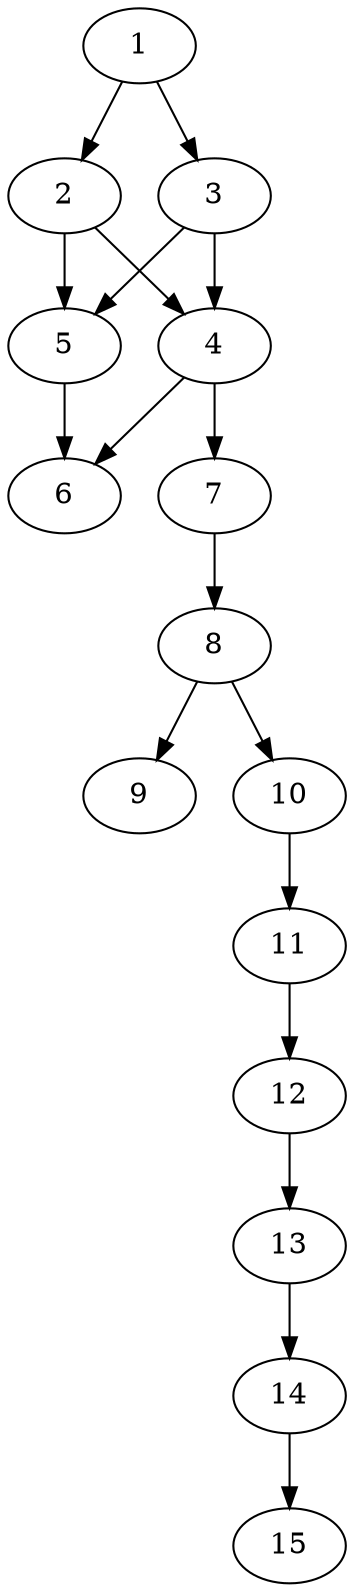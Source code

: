 // DAG automatically generated by daggen at Thu Oct  3 13:59:26 2019
// ./daggen --dot -n 15 --ccr 0.5 --fat 0.3 --regular 0.9 --density 0.6 --mindata 5242880 --maxdata 52428800 
digraph G {
  1 [size="49309696", alpha="0.02", expect_size="24654848"] 
  1 -> 2 [size ="24654848"]
  1 -> 3 [size ="24654848"]
  2 [size="34695168", alpha="0.09", expect_size="17347584"] 
  2 -> 4 [size ="17347584"]
  2 -> 5 [size ="17347584"]
  3 [size="19830784", alpha="0.05", expect_size="9915392"] 
  3 -> 4 [size ="9915392"]
  3 -> 5 [size ="9915392"]
  4 [size="31234048", alpha="0.02", expect_size="15617024"] 
  4 -> 6 [size ="15617024"]
  4 -> 7 [size ="15617024"]
  5 [size="82759680", alpha="0.14", expect_size="41379840"] 
  5 -> 6 [size ="41379840"]
  6 [size="81133568", alpha="0.19", expect_size="40566784"] 
  7 [size="84436992", alpha="0.04", expect_size="42218496"] 
  7 -> 8 [size ="42218496"]
  8 [size="78247936", alpha="0.04", expect_size="39123968"] 
  8 -> 9 [size ="39123968"]
  8 -> 10 [size ="39123968"]
  9 [size="81860608", alpha="0.12", expect_size="40930304"] 
  10 [size="101689344", alpha="0.00", expect_size="50844672"] 
  10 -> 11 [size ="50844672"]
  11 [size="41371648", alpha="0.19", expect_size="20685824"] 
  11 -> 12 [size ="20685824"]
  12 [size="50507776", alpha="0.16", expect_size="25253888"] 
  12 -> 13 [size ="25253888"]
  13 [size="93284352", alpha="0.18", expect_size="46642176"] 
  13 -> 14 [size ="46642176"]
  14 [size="20424704", alpha="0.05", expect_size="10212352"] 
  14 -> 15 [size ="10212352"]
  15 [size="30689280", alpha="0.01", expect_size="15344640"] 
}
